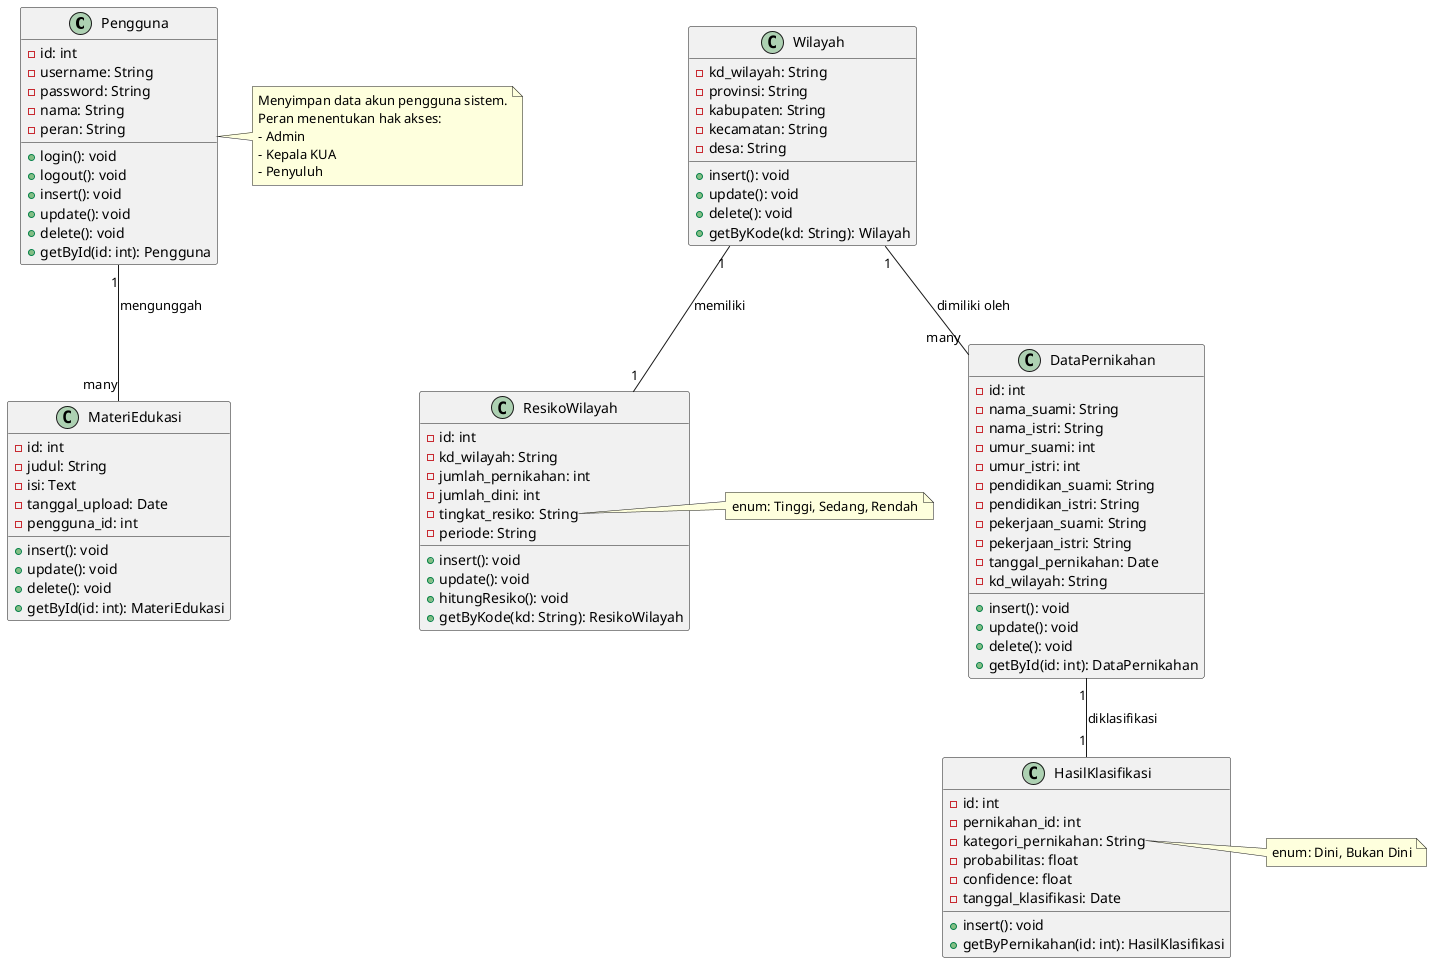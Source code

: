 @startuml PernikahanDiniSystem



class Pengguna {
    - id: int
    - username: String
    - password: String
    - nama: String
    - peran: String
    + login(): void
    + logout(): void
    + insert(): void
    + update(): void
    + delete(): void
    + getById(id: int): Pengguna
}
note right of Pengguna
  Menyimpan data akun pengguna sistem.
  Peran menentukan hak akses:
  - Admin
  - Kepala KUA
  - Penyuluh
end note

class DataPernikahan {
    - id: int
    - nama_suami: String
    - nama_istri: String
    - umur_suami: int
    - umur_istri: int
    - pendidikan_suami: String
    - pendidikan_istri: String
    - pekerjaan_suami: String
    - pekerjaan_istri: String
    - tanggal_pernikahan: Date
    - kd_wilayah: String
    + insert(): void
    + update(): void
    + delete(): void
    + getById(id: int): DataPernikahan
}

class Wilayah {
    - kd_wilayah: String
    - provinsi: String
    - kabupaten: String
    - kecamatan: String
    - desa: String
    + insert(): void
    + update(): void
    + delete(): void
    + getByKode(kd: String): Wilayah
}

class MateriEdukasi {
    - id: int
    - judul: String
    - isi: Text
    - tanggal_upload: Date
    - pengguna_id: int
    + insert(): void
    + update(): void
    + delete(): void
    + getById(id: int): MateriEdukasi
}

class HasilKlasifikasi {
    - id: int
    - pernikahan_id: int
    - kategori_pernikahan: String
    - probabilitas: float
    - confidence: float
    - tanggal_klasifikasi: Date
    + insert(): void
    + getByPernikahan(id: int): HasilKlasifikasi
}
note right of HasilKlasifikasi::kategori_pernikahan
  enum: Dini, Bukan Dini
end note

class ResikoWilayah {
    - id: int
    - kd_wilayah: String
    - jumlah_pernikahan: int
    - jumlah_dini: int
    - tingkat_resiko: String
    - periode: String
    + insert(): void
    + update(): void
    + hitungResiko(): void
    + getByKode(kd: String): ResikoWilayah
}
note right of ResikoWilayah::tingkat_resiko
  enum: Tinggi, Sedang, Rendah
end note



'===================== RELASI =====================

Pengguna "1" -- "many" MateriEdukasi : mengunggah
Wilayah "1" -- "many" DataPernikahan : dimiliki oleh
DataPernikahan "1" -- "1" HasilKlasifikasi : diklasifikasi
Wilayah "1" -- "1" ResikoWilayah : memiliki

@enduml
